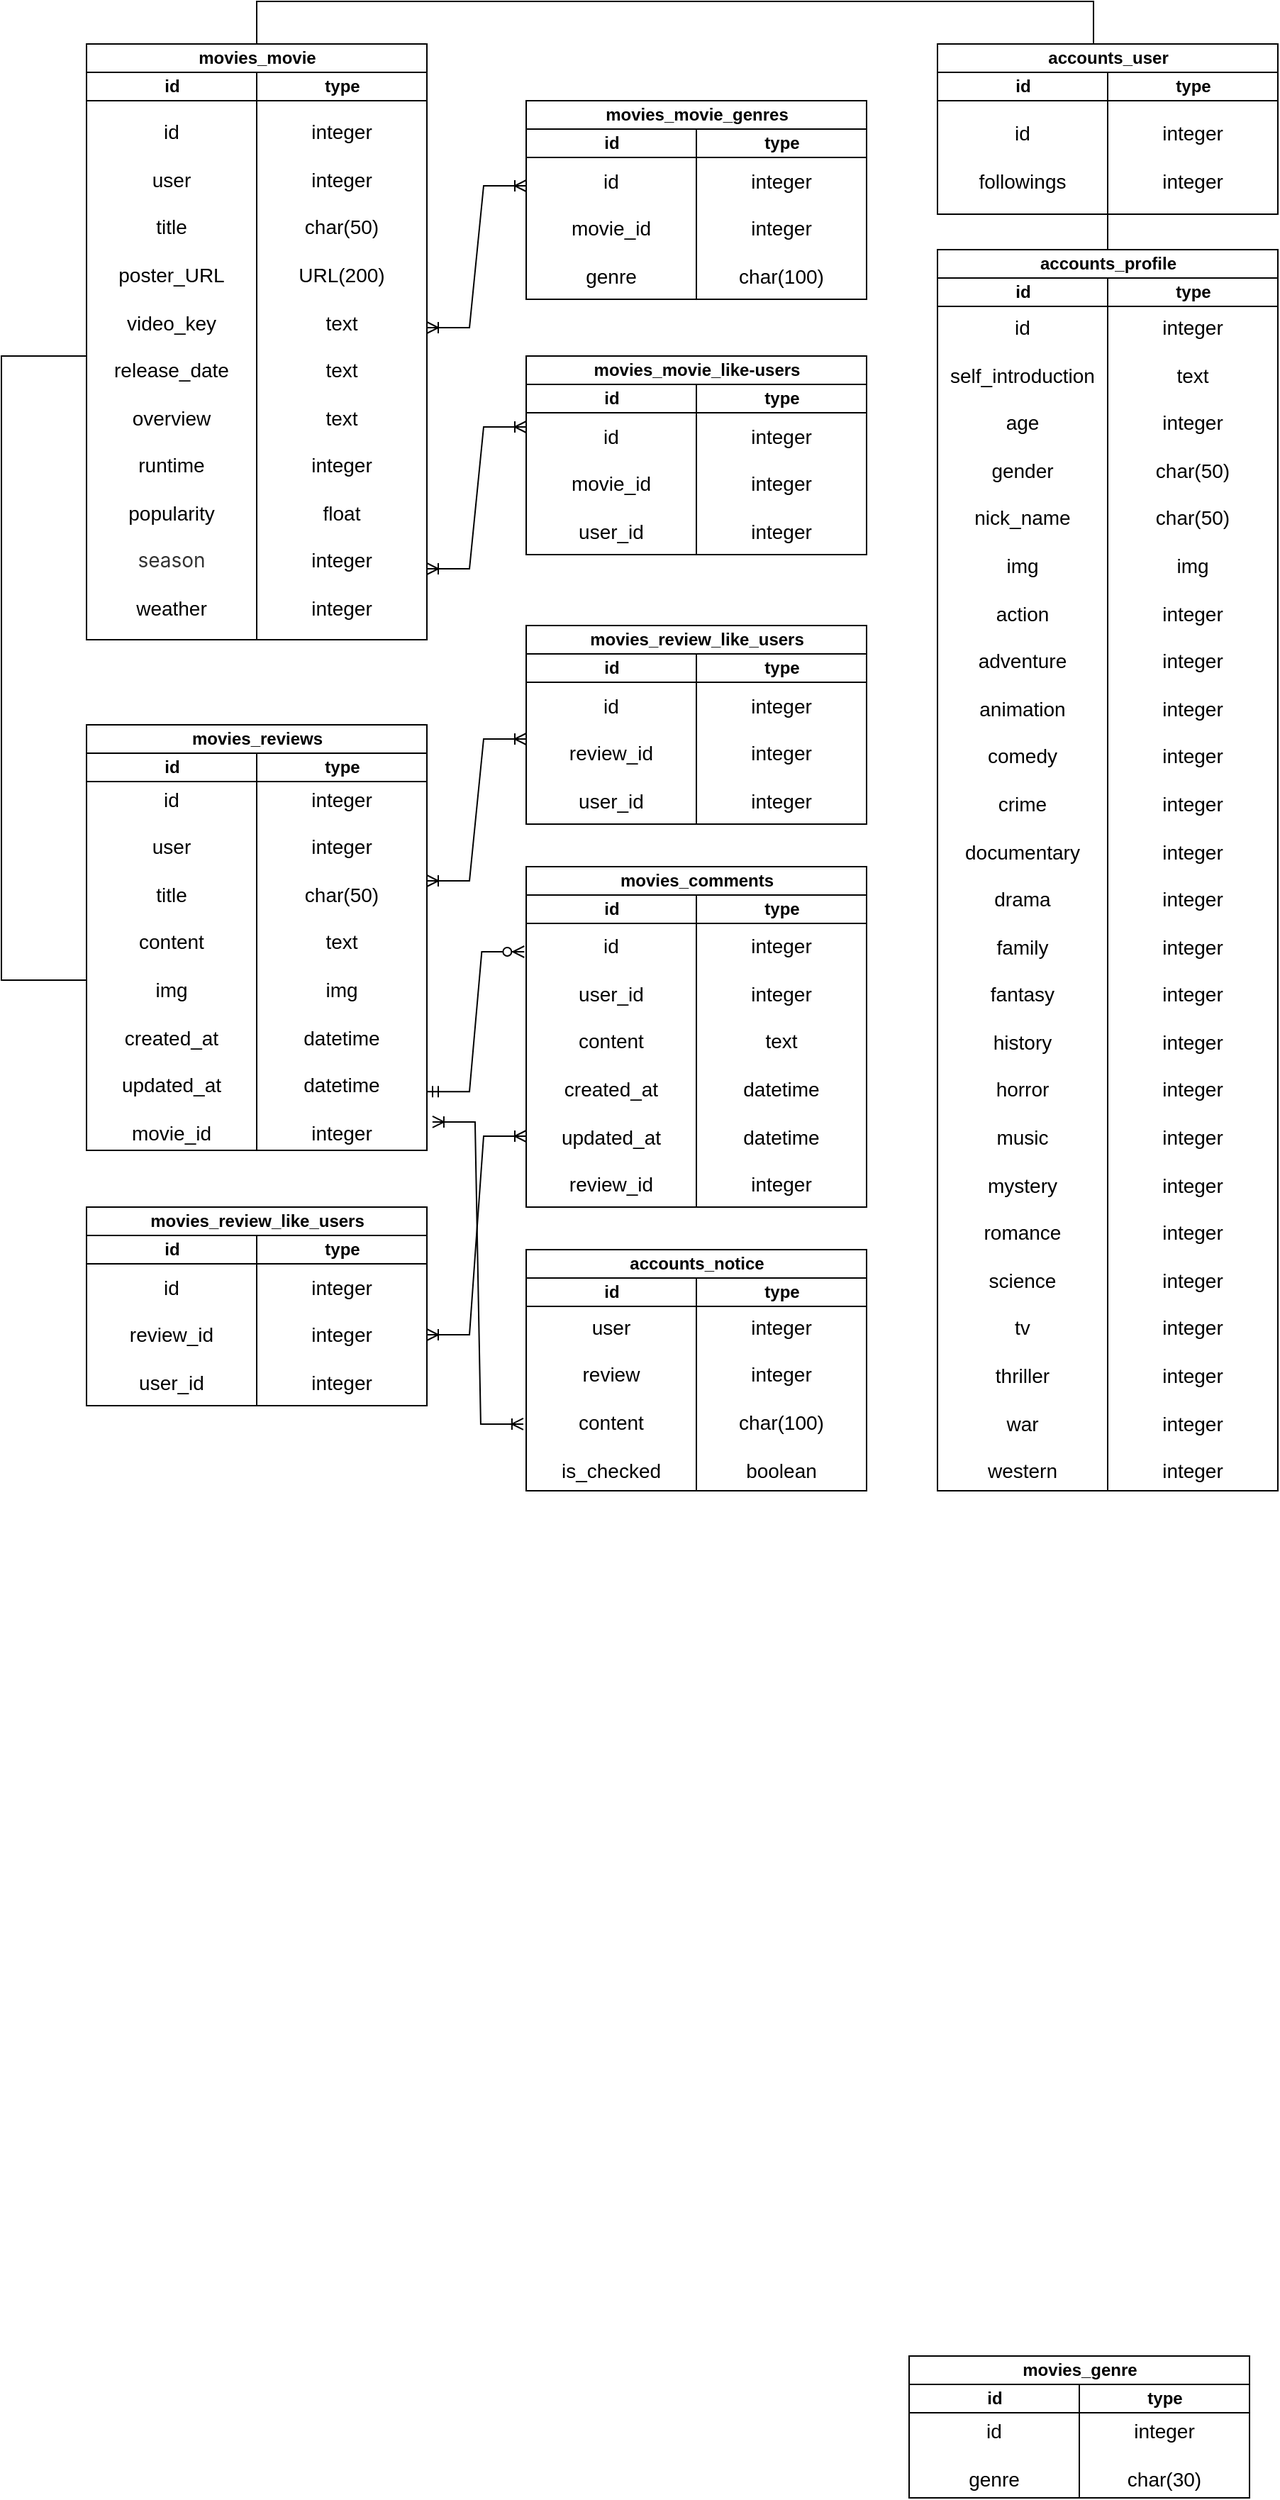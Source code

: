 <mxfile version="20.6.0" type="github">
  <diagram id="9-6xW6rfC3gySnhfwHB-" name="페이지-1">
    <mxGraphModel dx="1422" dy="729" grid="1" gridSize="10" guides="1" tooltips="1" connect="1" arrows="1" fold="1" page="1" pageScale="1" pageWidth="827" pageHeight="1169" math="0" shadow="0">
      <root>
        <mxCell id="0" />
        <mxCell id="1" parent="0" />
        <mxCell id="75-OL8s8YgrFIvC_JKFy-2" value="movies_movie" style="swimlane;childLayout=stackLayout;resizeParent=1;resizeParentMax=0;startSize=20;html=1;" parent="1" vertex="1">
          <mxGeometry x="210" y="140" width="240" height="420" as="geometry" />
        </mxCell>
        <mxCell id="75-OL8s8YgrFIvC_JKFy-3" value="id" style="swimlane;startSize=20;html=1;" parent="75-OL8s8YgrFIvC_JKFy-2" vertex="1">
          <mxGeometry y="20" width="120" height="400" as="geometry" />
        </mxCell>
        <mxCell id="75-OL8s8YgrFIvC_JKFy-4" value="type" style="swimlane;startSize=20;html=1;" parent="75-OL8s8YgrFIvC_JKFy-2" vertex="1">
          <mxGeometry x="120" y="20" width="120" height="400" as="geometry">
            <mxRectangle x="120" y="20" width="40" height="460" as="alternateBounds" />
          </mxGeometry>
        </mxCell>
        <mxCell id="75-OL8s8YgrFIvC_JKFy-5" value="&lt;font style=&quot;font-size: 14px;&quot;&gt;id&lt;br&gt;&lt;br&gt;user&lt;br&gt;&lt;br&gt;title&lt;br&gt;&lt;br&gt;poster_URL&lt;br&gt;&lt;br&gt;video_key&lt;br&gt;&lt;br&gt;release_date&lt;br&gt;&lt;br&gt;overview&lt;br&gt;&lt;br&gt;runtime&lt;br&gt;&lt;br&gt;popularity&lt;br&gt;&lt;br&gt;&lt;span style=&quot;color: rgb(51, 51, 51); font-family: -apple-system, BlinkMacSystemFont, &amp;quot;Helvetica Neue&amp;quot;, Arial, &amp;quot;Microsoft Yahei&amp;quot;, simsun, &amp;quot;Apple SD Gothic Neo&amp;quot;, NanumGothic, Dotum, 새굴림, sans-serif; text-align: left; background-color: rgb(255, 255, 255);&quot;&gt;season&lt;br&gt;&lt;/span&gt;&lt;br&gt;weather&lt;br&gt;&lt;/font&gt;" style="whiteSpace=wrap;html=1;" parent="1" vertex="1">
          <mxGeometry x="210" y="180" width="120" height="380" as="geometry" />
        </mxCell>
        <mxCell id="75-OL8s8YgrFIvC_JKFy-6" value="&lt;font style=&quot;font-size: 14px;&quot;&gt;integer&lt;br&gt;&lt;br&gt;integer&lt;br&gt;&lt;br&gt;char(50)&lt;br&gt;&lt;br&gt;URL(200)&lt;br&gt;&lt;br&gt;text&lt;br&gt;&lt;br&gt;text&lt;br&gt;&lt;br&gt;text&lt;br&gt;&lt;br&gt;integer&lt;br&gt;&lt;br&gt;float&lt;br&gt;&lt;br&gt;integer&lt;br&gt;&lt;br&gt;integer&lt;br&gt;&lt;/font&gt;" style="whiteSpace=wrap;html=1;" parent="1" vertex="1">
          <mxGeometry x="330" y="180" width="120" height="380" as="geometry" />
        </mxCell>
        <mxCell id="75-OL8s8YgrFIvC_JKFy-7" value="movies_genre" style="swimlane;childLayout=stackLayout;resizeParent=1;resizeParentMax=0;startSize=20;html=1;" parent="1" vertex="1">
          <mxGeometry x="790.0" y="1770" width="240" height="100" as="geometry" />
        </mxCell>
        <mxCell id="75-OL8s8YgrFIvC_JKFy-8" value="id" style="swimlane;startSize=20;html=1;" parent="75-OL8s8YgrFIvC_JKFy-7" vertex="1">
          <mxGeometry y="20" width="120" height="80" as="geometry" />
        </mxCell>
        <mxCell id="75-OL8s8YgrFIvC_JKFy-9" value="type" style="swimlane;startSize=20;html=1;" parent="75-OL8s8YgrFIvC_JKFy-7" vertex="1">
          <mxGeometry x="120" y="20" width="120" height="80" as="geometry">
            <mxRectangle x="120" y="20" width="40" height="460" as="alternateBounds" />
          </mxGeometry>
        </mxCell>
        <mxCell id="75-OL8s8YgrFIvC_JKFy-10" value="&lt;font style=&quot;font-size: 14px;&quot;&gt;id&lt;br&gt;&lt;br&gt;genre&lt;br&gt;&lt;/font&gt;" style="whiteSpace=wrap;html=1;" parent="1" vertex="1">
          <mxGeometry x="790" y="1810" width="120" height="60" as="geometry" />
        </mxCell>
        <mxCell id="75-OL8s8YgrFIvC_JKFy-11" value="&lt;font style=&quot;font-size: 14px;&quot;&gt;integer&lt;br&gt;&lt;br&gt;char(30)&lt;br&gt;&lt;/font&gt;" style="whiteSpace=wrap;html=1;" parent="1" vertex="1">
          <mxGeometry x="910" y="1810" width="120" height="60" as="geometry" />
        </mxCell>
        <mxCell id="75-OL8s8YgrFIvC_JKFy-12" value="movies_movie_genres" style="swimlane;childLayout=stackLayout;resizeParent=1;resizeParentMax=0;startSize=20;html=1;" parent="1" vertex="1">
          <mxGeometry x="520.0" y="180" width="240" height="140" as="geometry" />
        </mxCell>
        <mxCell id="75-OL8s8YgrFIvC_JKFy-13" value="id" style="swimlane;startSize=20;html=1;" parent="75-OL8s8YgrFIvC_JKFy-12" vertex="1">
          <mxGeometry y="20" width="120" height="120" as="geometry" />
        </mxCell>
        <mxCell id="75-OL8s8YgrFIvC_JKFy-14" value="type" style="swimlane;startSize=20;html=1;" parent="75-OL8s8YgrFIvC_JKFy-12" vertex="1">
          <mxGeometry x="120" y="20" width="120" height="120" as="geometry">
            <mxRectangle x="120" y="20" width="40" height="460" as="alternateBounds" />
          </mxGeometry>
        </mxCell>
        <mxCell id="75-OL8s8YgrFIvC_JKFy-15" value="&lt;font style=&quot;font-size: 14px;&quot;&gt;id&lt;br&gt;&lt;br&gt;movie_id&lt;br&gt;&lt;br&gt;genre&lt;br&gt;&lt;/font&gt;" style="whiteSpace=wrap;html=1;" parent="1" vertex="1">
          <mxGeometry x="520" y="220" width="120" height="100" as="geometry" />
        </mxCell>
        <mxCell id="75-OL8s8YgrFIvC_JKFy-16" value="&lt;font style=&quot;font-size: 14px;&quot;&gt;integer&lt;br&gt;&lt;br&gt;integer&lt;br&gt;&lt;br&gt;char(100)&lt;br&gt;&lt;/font&gt;" style="whiteSpace=wrap;html=1;" parent="1" vertex="1">
          <mxGeometry x="640" y="220" width="120" height="100" as="geometry" />
        </mxCell>
        <mxCell id="75-OL8s8YgrFIvC_JKFy-17" value="movies_movie_like-users" style="swimlane;childLayout=stackLayout;resizeParent=1;resizeParentMax=0;startSize=20;html=1;" parent="1" vertex="1">
          <mxGeometry x="520.0" y="360" width="240" height="140" as="geometry" />
        </mxCell>
        <mxCell id="75-OL8s8YgrFIvC_JKFy-18" value="id" style="swimlane;startSize=20;html=1;" parent="75-OL8s8YgrFIvC_JKFy-17" vertex="1">
          <mxGeometry y="20" width="120" height="120" as="geometry" />
        </mxCell>
        <mxCell id="75-OL8s8YgrFIvC_JKFy-19" value="type" style="swimlane;startSize=20;html=1;" parent="75-OL8s8YgrFIvC_JKFy-17" vertex="1">
          <mxGeometry x="120" y="20" width="120" height="120" as="geometry">
            <mxRectangle x="120" y="20" width="40" height="460" as="alternateBounds" />
          </mxGeometry>
        </mxCell>
        <mxCell id="75-OL8s8YgrFIvC_JKFy-20" value="&lt;font style=&quot;font-size: 14px;&quot;&gt;id&lt;br&gt;&lt;br&gt;movie_id&lt;br&gt;&lt;br&gt;user_id&lt;br&gt;&lt;/font&gt;" style="whiteSpace=wrap;html=1;" parent="1" vertex="1">
          <mxGeometry x="520" y="400" width="120" height="100" as="geometry" />
        </mxCell>
        <mxCell id="75-OL8s8YgrFIvC_JKFy-21" value="&lt;font style=&quot;font-size: 14px;&quot;&gt;integer&lt;br&gt;&lt;br&gt;integer&lt;br&gt;&lt;br&gt;integer&lt;br&gt;&lt;/font&gt;" style="whiteSpace=wrap;html=1;" parent="1" vertex="1">
          <mxGeometry x="640" y="400" width="120" height="100" as="geometry" />
        </mxCell>
        <mxCell id="75-OL8s8YgrFIvC_JKFy-22" value="movies_reviews" style="swimlane;childLayout=stackLayout;resizeParent=1;resizeParentMax=0;startSize=20;html=1;" parent="1" vertex="1">
          <mxGeometry x="210" y="620" width="240" height="300" as="geometry" />
        </mxCell>
        <mxCell id="75-OL8s8YgrFIvC_JKFy-23" value="id" style="swimlane;startSize=20;html=1;" parent="75-OL8s8YgrFIvC_JKFy-22" vertex="1">
          <mxGeometry y="20" width="120" height="280" as="geometry" />
        </mxCell>
        <mxCell id="75-OL8s8YgrFIvC_JKFy-24" value="type" style="swimlane;startSize=20;html=1;" parent="75-OL8s8YgrFIvC_JKFy-22" vertex="1">
          <mxGeometry x="120" y="20" width="120" height="280" as="geometry">
            <mxRectangle x="120" y="20" width="40" height="460" as="alternateBounds" />
          </mxGeometry>
        </mxCell>
        <mxCell id="75-OL8s8YgrFIvC_JKFy-25" value="&lt;font style=&quot;font-size: 14px;&quot;&gt;id&lt;br&gt;&lt;br&gt;user&lt;br&gt;&lt;br&gt;title&lt;br&gt;&lt;br&gt;content&lt;br&gt;&lt;br&gt;img&lt;br&gt;&lt;br&gt;created_at&lt;br&gt;&lt;br&gt;updated_at&lt;br&gt;&lt;br&gt;movie_id&lt;br&gt;&lt;/font&gt;" style="whiteSpace=wrap;html=1;" parent="1" vertex="1">
          <mxGeometry x="210" y="660" width="120" height="260" as="geometry" />
        </mxCell>
        <mxCell id="75-OL8s8YgrFIvC_JKFy-26" value="&lt;font style=&quot;font-size: 14px;&quot;&gt;integer&lt;br&gt;&lt;br&gt;integer&lt;br&gt;&lt;br&gt;char(50)&lt;br&gt;&lt;br&gt;text&lt;br&gt;&lt;br&gt;img&lt;br&gt;&lt;br&gt;datetime&lt;br&gt;&lt;br&gt;datetime&lt;br&gt;&lt;br&gt;integer&lt;br&gt;&lt;/font&gt;" style="whiteSpace=wrap;html=1;" parent="1" vertex="1">
          <mxGeometry x="330" y="660" width="120" height="260" as="geometry" />
        </mxCell>
        <mxCell id="75-OL8s8YgrFIvC_JKFy-27" value="movies_comments" style="swimlane;childLayout=stackLayout;resizeParent=1;resizeParentMax=0;startSize=20;html=1;" parent="1" vertex="1">
          <mxGeometry x="520" y="720" width="240" height="240" as="geometry" />
        </mxCell>
        <mxCell id="75-OL8s8YgrFIvC_JKFy-28" value="id" style="swimlane;startSize=20;html=1;" parent="75-OL8s8YgrFIvC_JKFy-27" vertex="1">
          <mxGeometry y="20" width="120" height="220" as="geometry" />
        </mxCell>
        <mxCell id="75-OL8s8YgrFIvC_JKFy-29" value="type" style="swimlane;startSize=20;html=1;" parent="75-OL8s8YgrFIvC_JKFy-27" vertex="1">
          <mxGeometry x="120" y="20" width="120" height="220" as="geometry">
            <mxRectangle x="120" y="20" width="40" height="460" as="alternateBounds" />
          </mxGeometry>
        </mxCell>
        <mxCell id="75-OL8s8YgrFIvC_JKFy-30" value="&lt;font style=&quot;font-size: 14px;&quot;&gt;id&lt;br&gt;&lt;br&gt;user_id&lt;br&gt;&lt;br&gt;content&lt;br&gt;&lt;br&gt;created_at&lt;br&gt;&lt;br&gt;updated_at&lt;br&gt;&lt;br&gt;review_id&lt;br&gt;&lt;/font&gt;" style="whiteSpace=wrap;html=1;" parent="1" vertex="1">
          <mxGeometry x="520" y="760" width="120" height="200" as="geometry" />
        </mxCell>
        <mxCell id="75-OL8s8YgrFIvC_JKFy-31" value="&lt;font style=&quot;font-size: 14px;&quot;&gt;integer&lt;br&gt;&lt;br&gt;integer&lt;br&gt;&lt;br&gt;text&lt;br&gt;&lt;br&gt;datetime&lt;br&gt;&lt;br&gt;datetime&lt;br&gt;&lt;br&gt;integer&lt;br&gt;&lt;/font&gt;" style="whiteSpace=wrap;html=1;" parent="1" vertex="1">
          <mxGeometry x="640" y="760" width="120" height="200" as="geometry" />
        </mxCell>
        <mxCell id="75-OL8s8YgrFIvC_JKFy-32" value="accounts_user" style="swimlane;childLayout=stackLayout;resizeParent=1;resizeParentMax=0;startSize=20;html=1;" parent="1" vertex="1">
          <mxGeometry x="810" y="140" width="240" height="120" as="geometry" />
        </mxCell>
        <mxCell id="75-OL8s8YgrFIvC_JKFy-33" value="id" style="swimlane;startSize=20;html=1;" parent="75-OL8s8YgrFIvC_JKFy-32" vertex="1">
          <mxGeometry y="20" width="120" height="100" as="geometry" />
        </mxCell>
        <mxCell id="75-OL8s8YgrFIvC_JKFy-34" value="type" style="swimlane;startSize=20;html=1;" parent="75-OL8s8YgrFIvC_JKFy-32" vertex="1">
          <mxGeometry x="120" y="20" width="120" height="100" as="geometry">
            <mxRectangle x="120" y="20" width="40" height="460" as="alternateBounds" />
          </mxGeometry>
        </mxCell>
        <mxCell id="75-OL8s8YgrFIvC_JKFy-35" value="&lt;font style=&quot;font-size: 14px;&quot;&gt;id&lt;br&gt;&lt;br&gt;followings&lt;br&gt;&lt;/font&gt;" style="whiteSpace=wrap;html=1;" parent="1" vertex="1">
          <mxGeometry x="810" y="180" width="120" height="80" as="geometry" />
        </mxCell>
        <mxCell id="75-OL8s8YgrFIvC_JKFy-36" value="&lt;font style=&quot;font-size: 14px;&quot;&gt;integer&lt;br&gt;&lt;br&gt;integer&lt;br&gt;&lt;/font&gt;" style="whiteSpace=wrap;html=1;" parent="1" vertex="1">
          <mxGeometry x="930" y="180" width="120" height="80" as="geometry" />
        </mxCell>
        <mxCell id="75-OL8s8YgrFIvC_JKFy-37" value="accounts_notice" style="swimlane;childLayout=stackLayout;resizeParent=1;resizeParentMax=0;startSize=20;html=1;" parent="1" vertex="1">
          <mxGeometry x="520" y="990" width="240" height="170" as="geometry" />
        </mxCell>
        <mxCell id="75-OL8s8YgrFIvC_JKFy-38" value="id" style="swimlane;startSize=20;html=1;" parent="75-OL8s8YgrFIvC_JKFy-37" vertex="1">
          <mxGeometry y="20" width="120" height="150" as="geometry" />
        </mxCell>
        <mxCell id="75-OL8s8YgrFIvC_JKFy-39" value="type" style="swimlane;startSize=20;html=1;" parent="75-OL8s8YgrFIvC_JKFy-37" vertex="1">
          <mxGeometry x="120" y="20" width="120" height="150" as="geometry">
            <mxRectangle x="120" y="20" width="40" height="460" as="alternateBounds" />
          </mxGeometry>
        </mxCell>
        <mxCell id="75-OL8s8YgrFIvC_JKFy-40" value="&lt;font style=&quot;font-size: 14px;&quot;&gt;user&lt;br&gt;&lt;br&gt;review&lt;br&gt;&lt;br&gt;content&lt;br&gt;&lt;br&gt;is_checked&lt;br&gt;&lt;/font&gt;" style="whiteSpace=wrap;html=1;" parent="1" vertex="1">
          <mxGeometry x="520" y="1030" width="120" height="130" as="geometry" />
        </mxCell>
        <mxCell id="75-OL8s8YgrFIvC_JKFy-41" value="&lt;font style=&quot;font-size: 14px;&quot;&gt;integer&lt;br&gt;&lt;br&gt;integer&lt;br&gt;&lt;br&gt;char(100)&lt;br&gt;&lt;br&gt;boolean&lt;br&gt;&lt;/font&gt;" style="whiteSpace=wrap;html=1;" parent="1" vertex="1">
          <mxGeometry x="640" y="1030" width="120" height="130" as="geometry" />
        </mxCell>
        <mxCell id="75-OL8s8YgrFIvC_JKFy-42" value="movies_review_like_users" style="swimlane;childLayout=stackLayout;resizeParent=1;resizeParentMax=0;startSize=20;html=1;" parent="1" vertex="1">
          <mxGeometry x="520.0" y="550" width="240" height="140" as="geometry" />
        </mxCell>
        <mxCell id="75-OL8s8YgrFIvC_JKFy-43" value="id" style="swimlane;startSize=20;html=1;" parent="75-OL8s8YgrFIvC_JKFy-42" vertex="1">
          <mxGeometry y="20" width="120" height="120" as="geometry" />
        </mxCell>
        <mxCell id="75-OL8s8YgrFIvC_JKFy-44" value="type" style="swimlane;startSize=20;html=1;" parent="75-OL8s8YgrFIvC_JKFy-42" vertex="1">
          <mxGeometry x="120" y="20" width="120" height="120" as="geometry">
            <mxRectangle x="120" y="20" width="40" height="460" as="alternateBounds" />
          </mxGeometry>
        </mxCell>
        <mxCell id="75-OL8s8YgrFIvC_JKFy-45" value="&lt;font style=&quot;font-size: 14px;&quot;&gt;id&lt;br&gt;&lt;br&gt;review_id&lt;br&gt;&lt;br&gt;user_id&lt;br&gt;&lt;/font&gt;" style="whiteSpace=wrap;html=1;" parent="1" vertex="1">
          <mxGeometry x="520" y="590" width="120" height="100" as="geometry" />
        </mxCell>
        <mxCell id="75-OL8s8YgrFIvC_JKFy-46" value="&lt;font style=&quot;font-size: 14px;&quot;&gt;integer&lt;br&gt;&lt;br&gt;integer&lt;br&gt;&lt;br&gt;integer&lt;br&gt;&lt;/font&gt;" style="whiteSpace=wrap;html=1;" parent="1" vertex="1">
          <mxGeometry x="640" y="590" width="120" height="100" as="geometry" />
        </mxCell>
        <mxCell id="75-OL8s8YgrFIvC_JKFy-47" value="" style="endArrow=none;html=1;rounded=0;fontSize=14;" parent="1" edge="1">
          <mxGeometry width="50" height="50" relative="1" as="geometry">
            <mxPoint x="210" y="800" as="sourcePoint" />
            <mxPoint x="210" y="360" as="targetPoint" />
            <Array as="points">
              <mxPoint x="150" y="800" />
              <mxPoint x="150" y="360" />
            </Array>
          </mxGeometry>
        </mxCell>
        <mxCell id="75-OL8s8YgrFIvC_JKFy-48" value="" style="endArrow=none;html=1;rounded=0;fontSize=14;" parent="1" target="75-OL8s8YgrFIvC_JKFy-2" edge="1">
          <mxGeometry width="50" height="50" relative="1" as="geometry">
            <mxPoint x="920" y="140" as="sourcePoint" />
            <mxPoint x="207" y="320" as="targetPoint" />
            <Array as="points">
              <mxPoint x="920" y="110" />
              <mxPoint x="330" y="110" />
            </Array>
          </mxGeometry>
        </mxCell>
        <mxCell id="75-OL8s8YgrFIvC_JKFy-50" value="" style="edgeStyle=entityRelationEdgeStyle;fontSize=12;html=1;endArrow=ERoneToMany;startArrow=ERoneToMany;rounded=0;" parent="1" edge="1">
          <mxGeometry width="100" height="100" relative="1" as="geometry">
            <mxPoint x="450" y="730" as="sourcePoint" />
            <mxPoint x="520" y="630" as="targetPoint" />
          </mxGeometry>
        </mxCell>
        <mxCell id="75-OL8s8YgrFIvC_JKFy-51" value="" style="edgeStyle=entityRelationEdgeStyle;fontSize=12;html=1;endArrow=ERoneToMany;startArrow=ERoneToMany;rounded=0;" parent="1" edge="1">
          <mxGeometry width="100" height="100" relative="1" as="geometry">
            <mxPoint x="450" y="510" as="sourcePoint" />
            <mxPoint x="520" y="410" as="targetPoint" />
          </mxGeometry>
        </mxCell>
        <mxCell id="75-OL8s8YgrFIvC_JKFy-52" value="" style="edgeStyle=entityRelationEdgeStyle;fontSize=12;html=1;endArrow=ERoneToMany;startArrow=ERoneToMany;rounded=0;" parent="1" edge="1">
          <mxGeometry width="100" height="100" relative="1" as="geometry">
            <mxPoint x="450" y="340" as="sourcePoint" />
            <mxPoint x="520" y="240" as="targetPoint" />
          </mxGeometry>
        </mxCell>
        <mxCell id="75-OL8s8YgrFIvC_JKFy-55" value="movies_review_like_users" style="swimlane;childLayout=stackLayout;resizeParent=1;resizeParentMax=0;startSize=20;html=1;" parent="1" vertex="1">
          <mxGeometry x="210.0" y="960" width="240" height="140" as="geometry" />
        </mxCell>
        <mxCell id="75-OL8s8YgrFIvC_JKFy-56" value="id" style="swimlane;startSize=20;html=1;" parent="75-OL8s8YgrFIvC_JKFy-55" vertex="1">
          <mxGeometry y="20" width="120" height="120" as="geometry" />
        </mxCell>
        <mxCell id="75-OL8s8YgrFIvC_JKFy-57" value="type" style="swimlane;startSize=20;html=1;" parent="75-OL8s8YgrFIvC_JKFy-55" vertex="1">
          <mxGeometry x="120" y="20" width="120" height="120" as="geometry">
            <mxRectangle x="120" y="20" width="40" height="460" as="alternateBounds" />
          </mxGeometry>
        </mxCell>
        <mxCell id="75-OL8s8YgrFIvC_JKFy-58" value="&lt;font style=&quot;font-size: 14px;&quot;&gt;id&lt;br&gt;&lt;br&gt;review_id&lt;br&gt;&lt;br&gt;user_id&lt;br&gt;&lt;/font&gt;" style="whiteSpace=wrap;html=1;" parent="1" vertex="1">
          <mxGeometry x="210" y="1000" width="120" height="100" as="geometry" />
        </mxCell>
        <mxCell id="75-OL8s8YgrFIvC_JKFy-59" value="&lt;font style=&quot;font-size: 14px;&quot;&gt;integer&lt;br&gt;&lt;br&gt;integer&lt;br&gt;&lt;br&gt;integer&lt;br&gt;&lt;/font&gt;" style="whiteSpace=wrap;html=1;" parent="1" vertex="1">
          <mxGeometry x="330" y="1000" width="120" height="100" as="geometry" />
        </mxCell>
        <mxCell id="75-OL8s8YgrFIvC_JKFy-60" value="" style="edgeStyle=entityRelationEdgeStyle;fontSize=12;html=1;endArrow=ERzeroToMany;startArrow=ERmandOne;rounded=0;exitX=1.011;exitY=0.183;exitDx=0;exitDy=0;exitPerimeter=0;" parent="1" edge="1">
          <mxGeometry width="100" height="100" relative="1" as="geometry">
            <mxPoint x="450" y="878.58" as="sourcePoint" />
            <mxPoint x="518.68" y="780" as="targetPoint" />
          </mxGeometry>
        </mxCell>
        <mxCell id="75-OL8s8YgrFIvC_JKFy-61" value="" style="edgeStyle=entityRelationEdgeStyle;fontSize=12;html=1;endArrow=ERoneToMany;startArrow=ERoneToMany;rounded=0;exitX=0;exitY=0.75;exitDx=0;exitDy=0;" parent="1" source="75-OL8s8YgrFIvC_JKFy-30" target="75-OL8s8YgrFIvC_JKFy-59" edge="1">
          <mxGeometry width="100" height="100" relative="1" as="geometry">
            <mxPoint x="410" y="970" as="sourcePoint" />
            <mxPoint x="484" y="950" as="targetPoint" />
          </mxGeometry>
        </mxCell>
        <mxCell id="75-OL8s8YgrFIvC_JKFy-64" value="accounts_profile" style="swimlane;childLayout=stackLayout;resizeParent=1;resizeParentMax=0;startSize=20;html=1;" parent="1" vertex="1">
          <mxGeometry x="810" y="285" width="240" height="875" as="geometry" />
        </mxCell>
        <mxCell id="75-OL8s8YgrFIvC_JKFy-65" value="id" style="swimlane;startSize=20;html=1;" parent="75-OL8s8YgrFIvC_JKFy-64" vertex="1">
          <mxGeometry y="20" width="120" height="855" as="geometry" />
        </mxCell>
        <mxCell id="75-OL8s8YgrFIvC_JKFy-66" value="type" style="swimlane;startSize=20;html=1;" parent="75-OL8s8YgrFIvC_JKFy-64" vertex="1">
          <mxGeometry x="120" y="20" width="120" height="855" as="geometry">
            <mxRectangle x="120" y="20" width="40" height="460" as="alternateBounds" />
          </mxGeometry>
        </mxCell>
        <mxCell id="75-OL8s8YgrFIvC_JKFy-67" value="&lt;font style=&quot;font-size: 14px;&quot;&gt;id&lt;br&gt;&lt;br&gt;self_introduction&lt;br&gt;&lt;br&gt;age&lt;br&gt;&lt;br&gt;gender&lt;br&gt;&lt;br&gt;nick_name&lt;br&gt;&lt;br&gt;img&lt;br&gt;&lt;br&gt;action&lt;br&gt;&lt;br&gt;adventure&lt;br&gt;&lt;br&gt;animation&lt;br&gt;&lt;br&gt;comedy&lt;br&gt;&lt;br&gt;crime&lt;br&gt;&lt;br&gt;documentary&lt;br&gt;&lt;br&gt;drama&lt;br&gt;&lt;br&gt;family&lt;br&gt;&lt;br&gt;fantasy&lt;br&gt;&lt;br&gt;history&lt;br&gt;&lt;br&gt;horror&lt;br&gt;&lt;br&gt;music&lt;br&gt;&lt;br&gt;mystery&lt;br&gt;&lt;br&gt;romance&lt;br&gt;&lt;br&gt;science&lt;br&gt;&lt;br&gt;tv&lt;br&gt;&lt;br&gt;thriller&lt;br&gt;&lt;br&gt;war&lt;br&gt;&lt;br&gt;western&lt;br&gt;&lt;/font&gt;" style="whiteSpace=wrap;html=1;" parent="1" vertex="1">
          <mxGeometry x="810" y="325" width="120" height="835" as="geometry" />
        </mxCell>
        <mxCell id="75-OL8s8YgrFIvC_JKFy-68" value="&lt;font style=&quot;font-size: 14px;&quot;&gt;integer&lt;br&gt;&lt;br&gt;text&lt;br&gt;&lt;br&gt;integer&lt;br&gt;&lt;br&gt;char(50)&lt;br&gt;&lt;br&gt;char(50)&lt;br&gt;&lt;br&gt;img&lt;br&gt;&lt;br&gt;integer&lt;br&gt;&lt;br&gt;integer&lt;br&gt;&lt;br&gt;integer&lt;br&gt;&lt;br&gt;integer&lt;br&gt;&lt;br&gt;integer&lt;br&gt;&lt;br&gt;integer&lt;br&gt;&lt;br&gt;integer&lt;br&gt;&lt;br&gt;integer&lt;br&gt;&lt;br&gt;integer&lt;br&gt;&lt;br&gt;integer&lt;br&gt;&lt;br&gt;integer&lt;br&gt;&lt;br&gt;integer&lt;br&gt;&lt;br&gt;integer&lt;br&gt;&lt;br&gt;integer&lt;br&gt;&lt;br&gt;integer&lt;br&gt;&lt;br&gt;integer&lt;br&gt;&lt;br&gt;integer&lt;br&gt;&lt;br&gt;integer&lt;br&gt;&lt;br&gt;integer&lt;br&gt;&lt;/font&gt;" style="whiteSpace=wrap;html=1;" parent="1" vertex="1">
          <mxGeometry x="930" y="325" width="120" height="835" as="geometry" />
        </mxCell>
        <mxCell id="75-OL8s8YgrFIvC_JKFy-72" value="" style="endArrow=none;html=1;rounded=0;fontSize=14;exitX=0;exitY=1;exitDx=0;exitDy=0;entryX=0.5;entryY=0;entryDx=0;entryDy=0;" parent="1" source="75-OL8s8YgrFIvC_JKFy-36" target="75-OL8s8YgrFIvC_JKFy-64" edge="1">
          <mxGeometry width="50" height="50" relative="1" as="geometry">
            <mxPoint x="930" y="150" as="sourcePoint" />
            <mxPoint x="340" y="150" as="targetPoint" />
            <Array as="points">
              <mxPoint x="930" y="280" />
            </Array>
          </mxGeometry>
        </mxCell>
        <mxCell id="75-OL8s8YgrFIvC_JKFy-73" value="" style="edgeStyle=entityRelationEdgeStyle;fontSize=12;html=1;endArrow=ERoneToMany;startArrow=ERoneToMany;rounded=0;entryX=-0.017;entryY=0.638;entryDx=0;entryDy=0;entryPerimeter=0;exitX=1.033;exitY=0.923;exitDx=0;exitDy=0;exitPerimeter=0;" parent="1" source="75-OL8s8YgrFIvC_JKFy-26" target="75-OL8s8YgrFIvC_JKFy-40" edge="1">
          <mxGeometry width="100" height="100" relative="1" as="geometry">
            <mxPoint x="450" y="830" as="sourcePoint" />
            <mxPoint x="520" y="730" as="targetPoint" />
          </mxGeometry>
        </mxCell>
      </root>
    </mxGraphModel>
  </diagram>
</mxfile>
